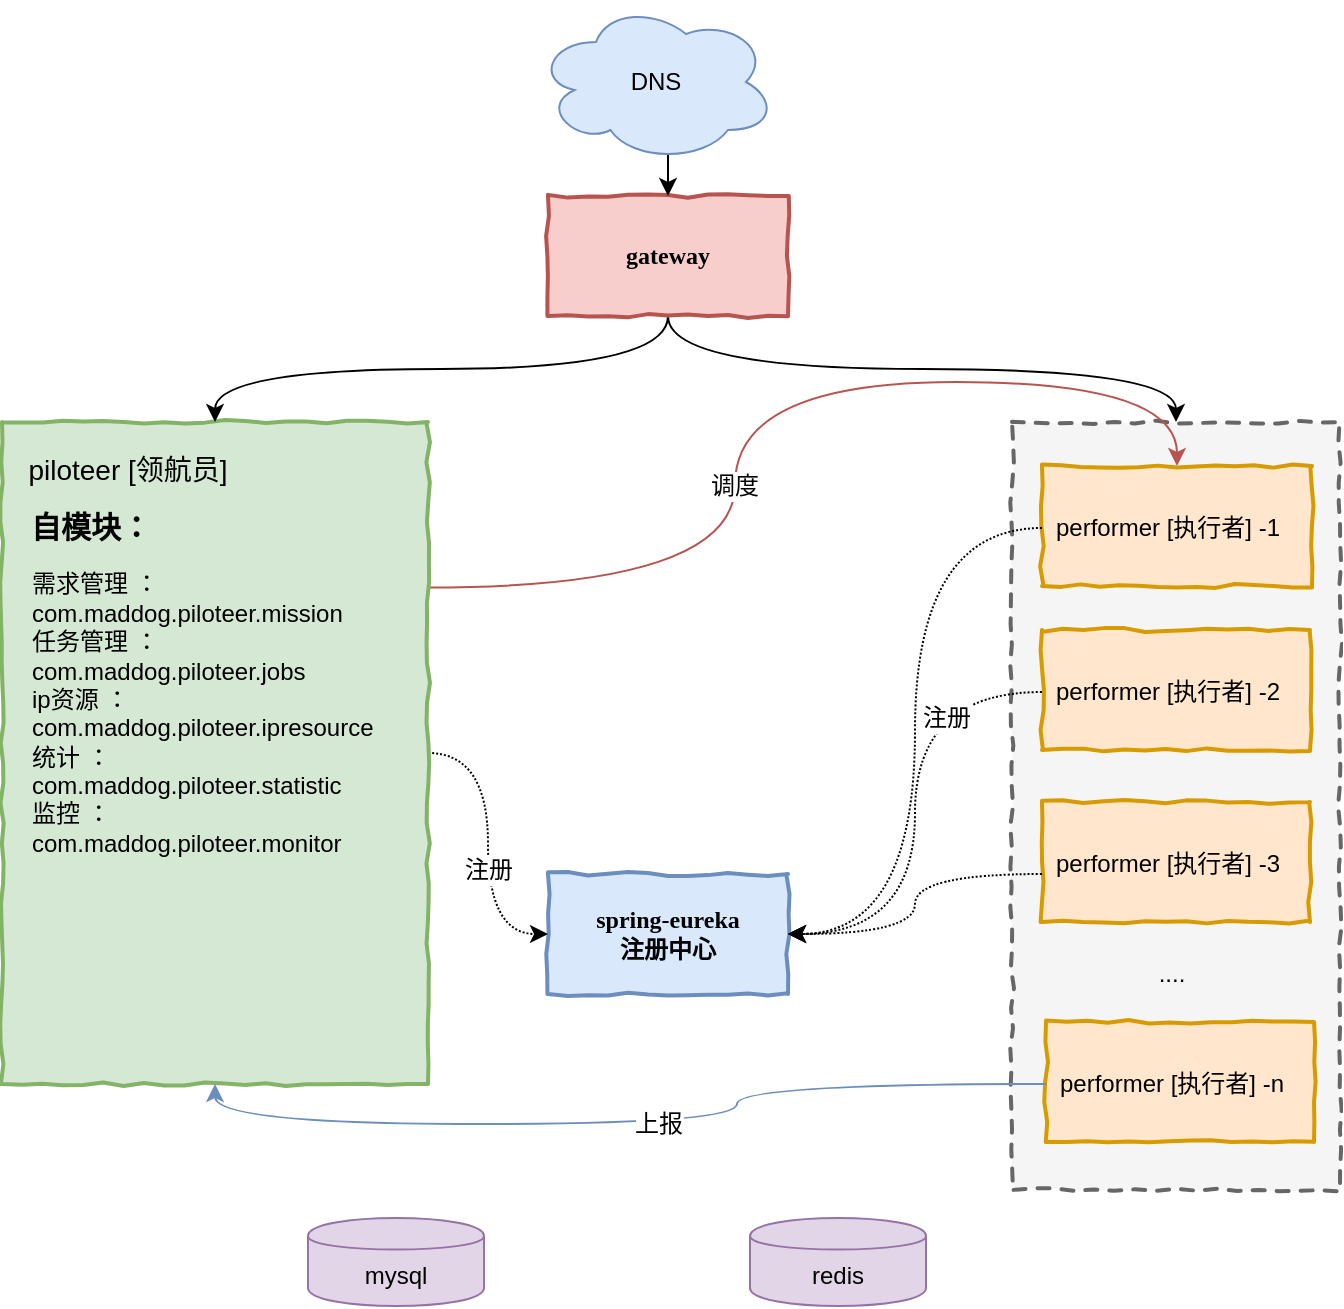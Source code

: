 <mxfile version="10.6.7" type="github"><diagram id="sy3SgLwPoOn81wmkKIta" name="第 1 页"><mxGraphModel dx="1320" dy="601" grid="0" gridSize="10" guides="1" tooltips="1" connect="1" arrows="1" fold="1" page="1" pageScale="1" pageWidth="10000" pageHeight="10000" math="0" shadow="0"><root><mxCell id="0"/><mxCell id="1" parent="0"/><mxCell id="fDu48VlMYo7-MMtT9V8--34" value="" style="html=1;whiteSpace=wrap;comic=1;strokeWidth=2;fontFamily=Comic Sans MS;fontStyle=1;dashed=1;align=left;fillColor=#f5f5f5;strokeColor=#666666;fontColor=#333333;" vertex="1" parent="1"><mxGeometry x="621" y="381" width="164" height="384" as="geometry"/></mxCell><mxCell id="fDu48VlMYo7-MMtT9V8--1" value="spring-eureka&lt;br&gt;注册中心&lt;br&gt;" style="html=1;whiteSpace=wrap;comic=1;strokeWidth=2;fontFamily=Comic Sans MS;fontStyle=1;fillColor=#dae8fc;strokeColor=#6c8ebf;" vertex="1" parent="1"><mxGeometry x="389" y="607" width="120" height="60" as="geometry"/></mxCell><mxCell id="fDu48VlMYo7-MMtT9V8--10" style="edgeStyle=orthogonalEdgeStyle;rounded=0;orthogonalLoop=1;jettySize=auto;html=1;exitX=1;exitY=0.5;exitDx=0;exitDy=0;entryX=0;entryY=0.5;entryDx=0;entryDy=0;curved=1;dashed=1;dashPattern=1 1;" edge="1" parent="1" source="fDu48VlMYo7-MMtT9V8--2" target="fDu48VlMYo7-MMtT9V8--1"><mxGeometry relative="1" as="geometry"/></mxCell><mxCell id="fDu48VlMYo7-MMtT9V8--11" value="注册" style="text;html=1;resizable=0;points=[];align=center;verticalAlign=middle;labelBackgroundColor=#ffffff;" vertex="1" connectable="0" parent="fDu48VlMYo7-MMtT9V8--10"><mxGeometry x="0.179" relative="1" as="geometry"><mxPoint as="offset"/></mxGeometry></mxCell><mxCell id="fDu48VlMYo7-MMtT9V8--26" style="edgeStyle=orthogonalEdgeStyle;curved=1;rounded=0;orthogonalLoop=1;jettySize=auto;html=1;exitX=1;exitY=0.25;exitDx=0;exitDy=0;entryX=0.5;entryY=0;entryDx=0;entryDy=0;fillColor=#f8cecc;strokeColor=#b85450;" edge="1" parent="1" source="fDu48VlMYo7-MMtT9V8--2" target="fDu48VlMYo7-MMtT9V8--8"><mxGeometry relative="1" as="geometry"/></mxCell><mxCell id="fDu48VlMYo7-MMtT9V8--27" value="调度" style="text;html=1;resizable=0;points=[];align=center;verticalAlign=middle;labelBackgroundColor=#ffffff;" vertex="1" connectable="0" parent="fDu48VlMYo7-MMtT9V8--26"><mxGeometry x="-0.211" y="1" relative="1" as="geometry"><mxPoint as="offset"/></mxGeometry></mxCell><mxCell id="fDu48VlMYo7-MMtT9V8--2" value="" style="html=1;whiteSpace=wrap;comic=1;strokeWidth=2;fontFamily=Comic Sans MS;fontStyle=1;fillColor=#d5e8d4;strokeColor=#82b366;" vertex="1" parent="1"><mxGeometry x="116" y="381" width="213" height="331" as="geometry"/></mxCell><mxCell id="fDu48VlMYo7-MMtT9V8--3" value="&lt;div style=&quot;font-size: 14px&quot;&gt;&lt;font style=&quot;font-size: 14px&quot;&gt;piloteer [领航员]&lt;/font&gt;&lt;/div&gt;&lt;div style=&quot;font-size: 14px&quot;&gt;&lt;br&gt;&lt;/div&gt;" style="text;html=1;strokeColor=none;fillColor=none;align=center;verticalAlign=middle;whiteSpace=wrap;rounded=0;strokeWidth=7;" vertex="1" parent="1"><mxGeometry x="116" y="403" width="126" height="20" as="geometry"/></mxCell><mxCell id="fDu48VlMYo7-MMtT9V8--4" value="&lt;div&gt;需求管理 ： com.maddog.piloteer.mission&lt;/div&gt;&lt;div&gt;任务管理 ： com.maddog.piloteer.jobs&lt;/div&gt;&lt;div&gt;ip资源 ： com.maddog.piloteer.ipresource&lt;/div&gt;&lt;div&gt;统计 ： com.maddog.piloteer.statistic&lt;/div&gt;&lt;div&gt;监控 ： com.maddog.piloteer.monitor&lt;/div&gt;&lt;div&gt;&lt;br&gt;&lt;/div&gt;" style="text;html=1;strokeColor=none;fillColor=none;align=left;verticalAlign=middle;whiteSpace=wrap;rounded=0;" vertex="1" parent="1"><mxGeometry x="129" y="524" width="40" height="20" as="geometry"/></mxCell><mxCell id="fDu48VlMYo7-MMtT9V8--7" value="&lt;b&gt;&lt;font style=&quot;font-size: 15px&quot;&gt;自模块：&lt;/font&gt;&lt;/b&gt;" style="text;html=1;strokeColor=none;fillColor=none;align=center;verticalAlign=middle;whiteSpace=wrap;rounded=0;" vertex="1" parent="1"><mxGeometry x="122" y="423" width="77" height="20" as="geometry"/></mxCell><mxCell id="fDu48VlMYo7-MMtT9V8--8" value="" style="html=1;whiteSpace=wrap;comic=1;strokeWidth=2;fontFamily=Comic Sans MS;fontStyle=1;align=left;fillColor=#ffe6cc;strokeColor=#d79b00;" vertex="1" parent="1"><mxGeometry x="636" y="403" width="135" height="60" as="geometry"/></mxCell><mxCell id="fDu48VlMYo7-MMtT9V8--20" style="edgeStyle=orthogonalEdgeStyle;curved=1;rounded=0;orthogonalLoop=1;jettySize=auto;html=1;exitX=0;exitY=0.5;exitDx=0;exitDy=0;entryX=1;entryY=0.5;entryDx=0;entryDy=0;dashed=1;dashPattern=1 1;" edge="1" parent="1" source="fDu48VlMYo7-MMtT9V8--9" target="fDu48VlMYo7-MMtT9V8--1"><mxGeometry relative="1" as="geometry"/></mxCell><mxCell id="fDu48VlMYo7-MMtT9V8--9" value="&lt;div&gt;&lt;span&gt;performer [执行者] -1&lt;/span&gt;&lt;br&gt;&lt;/div&gt;" style="text;html=1;strokeColor=none;fillColor=none;align=center;verticalAlign=middle;whiteSpace=wrap;rounded=0;strokeWidth=7;" vertex="1" parent="1"><mxGeometry x="636" y="424" width="126" height="20" as="geometry"/></mxCell><mxCell id="fDu48VlMYo7-MMtT9V8--13" value="" style="html=1;whiteSpace=wrap;comic=1;strokeWidth=2;fontFamily=Comic Sans MS;fontStyle=1;align=left;fillColor=#ffe6cc;strokeColor=#d79b00;" vertex="1" parent="1"><mxGeometry x="636" y="485" width="134" height="60" as="geometry"/></mxCell><mxCell id="fDu48VlMYo7-MMtT9V8--19" style="edgeStyle=orthogonalEdgeStyle;curved=1;rounded=0;orthogonalLoop=1;jettySize=auto;html=1;exitX=0;exitY=0.5;exitDx=0;exitDy=0;dashed=1;dashPattern=1 1;entryX=1;entryY=0.5;entryDx=0;entryDy=0;" edge="1" parent="1" source="fDu48VlMYo7-MMtT9V8--14" target="fDu48VlMYo7-MMtT9V8--1"><mxGeometry relative="1" as="geometry"><mxPoint x="450" y="552" as="targetPoint"/></mxGeometry></mxCell><mxCell id="fDu48VlMYo7-MMtT9V8--21" value="注册" style="text;html=1;resizable=0;points=[];align=center;verticalAlign=middle;labelBackgroundColor=#ffffff;" vertex="1" connectable="0" parent="fDu48VlMYo7-MMtT9V8--19"><mxGeometry x="-0.613" y="13" relative="1" as="geometry"><mxPoint as="offset"/></mxGeometry></mxCell><mxCell id="fDu48VlMYo7-MMtT9V8--14" value="&lt;div&gt;&lt;span&gt;performer [执行者] -2&lt;/span&gt;&lt;br&gt;&lt;/div&gt;" style="text;html=1;strokeColor=none;fillColor=none;align=center;verticalAlign=middle;whiteSpace=wrap;rounded=0;strokeWidth=7;" vertex="1" parent="1"><mxGeometry x="636" y="506" width="126" height="20" as="geometry"/></mxCell><mxCell id="fDu48VlMYo7-MMtT9V8--15" value="" style="html=1;whiteSpace=wrap;comic=1;strokeWidth=2;fontFamily=Comic Sans MS;fontStyle=1;align=left;fillColor=#ffe6cc;strokeColor=#d79b00;" vertex="1" parent="1"><mxGeometry x="636" y="571" width="134" height="60" as="geometry"/></mxCell><mxCell id="fDu48VlMYo7-MMtT9V8--18" style="edgeStyle=orthogonalEdgeStyle;curved=1;rounded=0;orthogonalLoop=1;jettySize=auto;html=1;exitX=0;exitY=0.75;exitDx=0;exitDy=0;entryX=1;entryY=0.5;entryDx=0;entryDy=0;dashed=1;dashPattern=1 1;" edge="1" parent="1" source="fDu48VlMYo7-MMtT9V8--16" target="fDu48VlMYo7-MMtT9V8--1"><mxGeometry relative="1" as="geometry"/></mxCell><mxCell id="fDu48VlMYo7-MMtT9V8--16" value="&lt;div&gt;&lt;span&gt;performer [执行者] -3&lt;/span&gt;&lt;br&gt;&lt;/div&gt;" style="text;html=1;strokeColor=none;fillColor=none;align=center;verticalAlign=middle;whiteSpace=wrap;rounded=0;strokeWidth=7;" vertex="1" parent="1"><mxGeometry x="636" y="592" width="126" height="20" as="geometry"/></mxCell><mxCell id="fDu48VlMYo7-MMtT9V8--23" value="" style="html=1;whiteSpace=wrap;comic=1;strokeWidth=2;fontFamily=Comic Sans MS;fontStyle=1;align=left;fillColor=#ffe6cc;strokeColor=#d79b00;" vertex="1" parent="1"><mxGeometry x="638" y="681" width="134" height="60" as="geometry"/></mxCell><mxCell id="fDu48VlMYo7-MMtT9V8--31" style="edgeStyle=orthogonalEdgeStyle;curved=1;rounded=0;orthogonalLoop=1;jettySize=auto;html=1;exitX=0;exitY=0.5;exitDx=0;exitDy=0;entryX=0.5;entryY=1;entryDx=0;entryDy=0;fillColor=#dae8fc;strokeColor=#6c8ebf;" edge="1" parent="1" source="fDu48VlMYo7-MMtT9V8--24" target="fDu48VlMYo7-MMtT9V8--2"><mxGeometry relative="1" as="geometry"/></mxCell><mxCell id="fDu48VlMYo7-MMtT9V8--32" value="上报" style="text;html=1;resizable=0;points=[];align=center;verticalAlign=middle;labelBackgroundColor=#ffffff;" vertex="1" connectable="0" parent="fDu48VlMYo7-MMtT9V8--31"><mxGeometry x="-0.059" relative="1" as="geometry"><mxPoint as="offset"/></mxGeometry></mxCell><mxCell id="fDu48VlMYo7-MMtT9V8--24" value="&lt;div&gt;&lt;span&gt;performer [执行者] -n&lt;/span&gt;&lt;br&gt;&lt;/div&gt;" style="text;html=1;strokeColor=none;fillColor=none;align=center;verticalAlign=middle;whiteSpace=wrap;rounded=0;strokeWidth=7;" vertex="1" parent="1"><mxGeometry x="638" y="702" width="126" height="20" as="geometry"/></mxCell><mxCell id="fDu48VlMYo7-MMtT9V8--25" value="...." style="text;html=1;strokeColor=none;fillColor=none;align=center;verticalAlign=middle;whiteSpace=wrap;rounded=0;" vertex="1" parent="1"><mxGeometry x="681" y="647" width="40" height="20" as="geometry"/></mxCell><mxCell id="fDu48VlMYo7-MMtT9V8--35" value="mysql" style="shape=cylinder;whiteSpace=wrap;html=1;boundedLbl=1;backgroundOutline=1;strokeWidth=1;align=center;fillColor=#e1d5e7;strokeColor=#9673a6;" vertex="1" parent="1"><mxGeometry x="269" y="779" width="88" height="44" as="geometry"/></mxCell><mxCell id="fDu48VlMYo7-MMtT9V8--36" value="&lt;div style=&quot;text-align: right&quot;&gt;&lt;span&gt;redis&lt;/span&gt;&lt;/div&gt;" style="shape=cylinder;whiteSpace=wrap;html=1;boundedLbl=1;backgroundOutline=1;strokeWidth=1;align=center;fillColor=#e1d5e7;strokeColor=#9673a6;" vertex="1" parent="1"><mxGeometry x="490" y="779" width="88" height="44" as="geometry"/></mxCell><mxCell id="fDu48VlMYo7-MMtT9V8--40" style="edgeStyle=orthogonalEdgeStyle;curved=1;rounded=0;orthogonalLoop=1;jettySize=auto;html=1;exitX=0.5;exitY=1;exitDx=0;exitDy=0;" edge="1" parent="1" source="fDu48VlMYo7-MMtT9V8--37" target="fDu48VlMYo7-MMtT9V8--2"><mxGeometry relative="1" as="geometry"/></mxCell><mxCell id="fDu48VlMYo7-MMtT9V8--41" style="edgeStyle=orthogonalEdgeStyle;curved=1;rounded=0;orthogonalLoop=1;jettySize=auto;html=1;exitX=0.5;exitY=1;exitDx=0;exitDy=0;entryX=0.5;entryY=0;entryDx=0;entryDy=0;" edge="1" parent="1" source="fDu48VlMYo7-MMtT9V8--37" target="fDu48VlMYo7-MMtT9V8--34"><mxGeometry relative="1" as="geometry"/></mxCell><mxCell id="fDu48VlMYo7-MMtT9V8--37" value="gateway" style="html=1;whiteSpace=wrap;comic=1;strokeWidth=2;fontFamily=Comic Sans MS;fontStyle=1;align=center;fillColor=#f8cecc;strokeColor=#b85450;" vertex="1" parent="1"><mxGeometry x="389" y="268" width="120" height="60" as="geometry"/></mxCell><mxCell id="fDu48VlMYo7-MMtT9V8--39" style="edgeStyle=orthogonalEdgeStyle;curved=1;rounded=0;orthogonalLoop=1;jettySize=auto;html=1;exitX=0.55;exitY=0.95;exitDx=0;exitDy=0;exitPerimeter=0;entryX=0.5;entryY=0;entryDx=0;entryDy=0;" edge="1" parent="1" source="fDu48VlMYo7-MMtT9V8--38" target="fDu48VlMYo7-MMtT9V8--37"><mxGeometry relative="1" as="geometry"/></mxCell><mxCell id="fDu48VlMYo7-MMtT9V8--38" value="DNS" style="ellipse;shape=cloud;whiteSpace=wrap;html=1;strokeWidth=1;align=center;fillColor=#dae8fc;strokeColor=#6c8ebf;" vertex="1" parent="1"><mxGeometry x="383" y="171" width="120" height="80" as="geometry"/></mxCell></root></mxGraphModel></diagram></mxfile>
